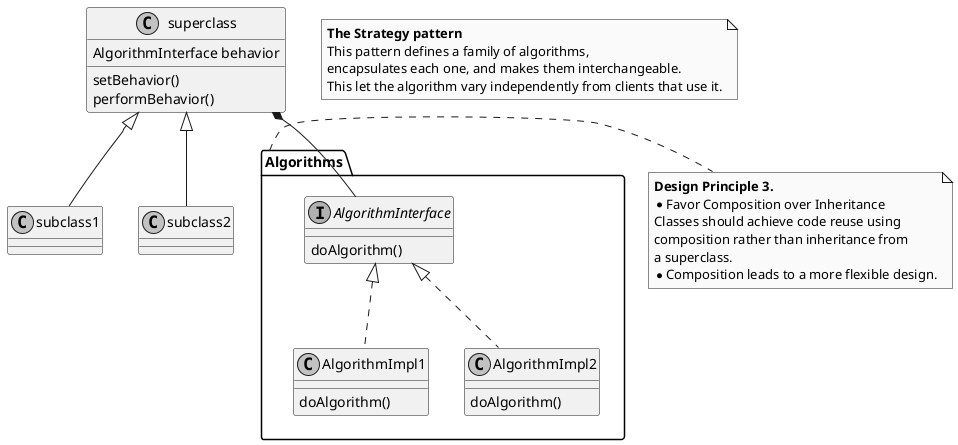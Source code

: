 @startuml
skinparam monochrome true
package "Algorithms" {

    Interface AlgorithmInterface {
        doAlgorithm()
    }

    class AlgorithmImpl1 {
        doAlgorithm()
    }

    class AlgorithmImpl2 {
        doAlgorithm()
    }
}


AlgorithmInterface <|.. AlgorithmImpl1
AlgorithmInterface <|.. AlgorithmImpl2

class superclass {
    AlgorithmInterface behavior
    setBehavior()
    performBehavior()
}
class subclass1 {

}
class subclass2 {

}

superclass <|-- subclass1
superclass <|-- subclass2
superclass *-- AlgorithmInterface

note as N1
<b>The Strategy pattern
This pattern defines a family of algorithms,
encapsulates each one, and makes them interchangeable.
This let the algorithm vary independently from clients that use it.
end note
note right of Algorithms
<b>Design Principle 3.
* Favor Composition over Inheritance
Classes should achieve code reuse using
composition rather than inheritance from
a superclass.
* Composition leads to a more flexible design.
end note
@enduml